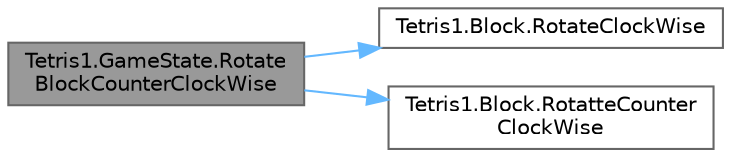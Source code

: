 digraph "Tetris1.GameState.RotateBlockCounterClockWise"
{
 // LATEX_PDF_SIZE
  bgcolor="transparent";
  edge [fontname=Helvetica,fontsize=10,labelfontname=Helvetica,labelfontsize=10];
  node [fontname=Helvetica,fontsize=10,shape=box,height=0.2,width=0.4];
  rankdir="LR";
  Node1 [id="Node000001",label="Tetris1.GameState.Rotate\lBlockCounterClockWise",height=0.2,width=0.4,color="gray40", fillcolor="grey60", style="filled", fontcolor="black",tooltip=" "];
  Node1 -> Node2 [id="edge1_Node000001_Node000002",color="steelblue1",style="solid",tooltip=" "];
  Node2 [id="Node000002",label="Tetris1.Block.RotateClockWise",height=0.2,width=0.4,color="grey40", fillcolor="white", style="filled",URL="$class_tetris1_1_1_block.html#a0c71f914489960f84b998da3dfeaba4f",tooltip=" "];
  Node1 -> Node3 [id="edge2_Node000001_Node000003",color="steelblue1",style="solid",tooltip=" "];
  Node3 [id="Node000003",label="Tetris1.Block.RotatteCounter\lClockWise",height=0.2,width=0.4,color="grey40", fillcolor="white", style="filled",URL="$class_tetris1_1_1_block.html#ae0e1fe3e699a0e6b9f1e7cb6c96d0b06",tooltip=" "];
}
